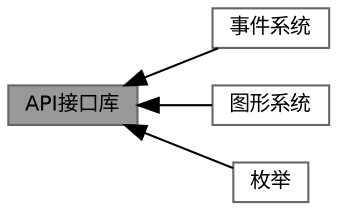 digraph "API接口库"
{
 // LATEX_PDF_SIZE
  bgcolor="transparent";
  edge [fontname=Helvetica,fontsize=10,labelfontname=Helvetica,labelfontsize=10];
  node [fontname=Helvetica,fontsize=10,shape=box,height=0.2,width=0.4];
  rankdir=LR;
  Node1 [id="Node000001",label="API接口库",height=0.2,width=0.4,color="gray40", fillcolor="grey60", style="filled", fontcolor="black",tooltip="该模块是API接口库，包含了与底层交互的相关内容"];
  Node4 [id="Node000004",label="事件系统",height=0.2,width=0.4,color="grey40", fillcolor="white", style="filled",URL="$group___xE4_xBA_x8B_xE4_xBB_xB6_xE7_xB3_xBB_xE7_xBB_x9F.html",tooltip=" "];
  Node3 [id="Node000003",label="图形系统",height=0.2,width=0.4,color="grey40", fillcolor="white", style="filled",URL="$group___xE5_x9B_xBE_xE5_xBD_xA2_xE7_xB3_xBB_xE7_xBB_x9F.html",tooltip=" "];
  Node2 [id="Node000002",label="枚举",height=0.2,width=0.4,color="grey40", fillcolor="white", style="filled",URL="$group___xE6_x9E_x9A_xE4_xB8_xBE.html",tooltip=" "];
  Node1->Node2 [shape=plaintext, dir="back", style="solid"];
  Node1->Node3 [shape=plaintext, dir="back", style="solid"];
  Node1->Node4 [shape=plaintext, dir="back", style="solid"];
}
